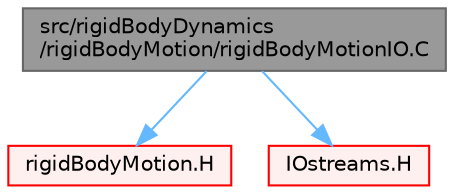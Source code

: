 digraph "src/rigidBodyDynamics/rigidBodyMotion/rigidBodyMotionIO.C"
{
 // LATEX_PDF_SIZE
  bgcolor="transparent";
  edge [fontname=Helvetica,fontsize=10,labelfontname=Helvetica,labelfontsize=10];
  node [fontname=Helvetica,fontsize=10,shape=box,height=0.2,width=0.4];
  Node1 [id="Node000001",label="src/rigidBodyDynamics\l/rigidBodyMotion/rigidBodyMotionIO.C",height=0.2,width=0.4,color="gray40", fillcolor="grey60", style="filled", fontcolor="black",tooltip=" "];
  Node1 -> Node2 [id="edge1_Node000001_Node000002",color="steelblue1",style="solid",tooltip=" "];
  Node2 [id="Node000002",label="rigidBodyMotion.H",height=0.2,width=0.4,color="red", fillcolor="#FFF0F0", style="filled",URL="$rigidBodyMotion_8H.html",tooltip=" "];
  Node1 -> Node262 [id="edge2_Node000001_Node000262",color="steelblue1",style="solid",tooltip=" "];
  Node262 [id="Node000262",label="IOstreams.H",height=0.2,width=0.4,color="red", fillcolor="#FFF0F0", style="filled",URL="$IOstreams_8H.html",tooltip="Useful combination of include files which define Sin, Sout and Serr and the use of IO streams general..."];
}
